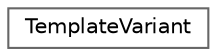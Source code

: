 digraph "Graphical Class Hierarchy"
{
 // INTERACTIVE_SVG=YES
 // LATEX_PDF_SIZE
  bgcolor="transparent";
  edge [fontname=Helvetica,fontsize=10,labelfontname=Helvetica,labelfontsize=10];
  node [fontname=Helvetica,fontsize=10,shape=box,height=0.2,width=0.4];
  rankdir="LR";
  Node0 [id="Node000000",label="TemplateVariant",height=0.2,width=0.4,color="grey40", fillcolor="white", style="filled",URL="$d1/dba/class_template_variant.html",tooltip="Variant type which can hold one value of a fixed set of types."];
}
